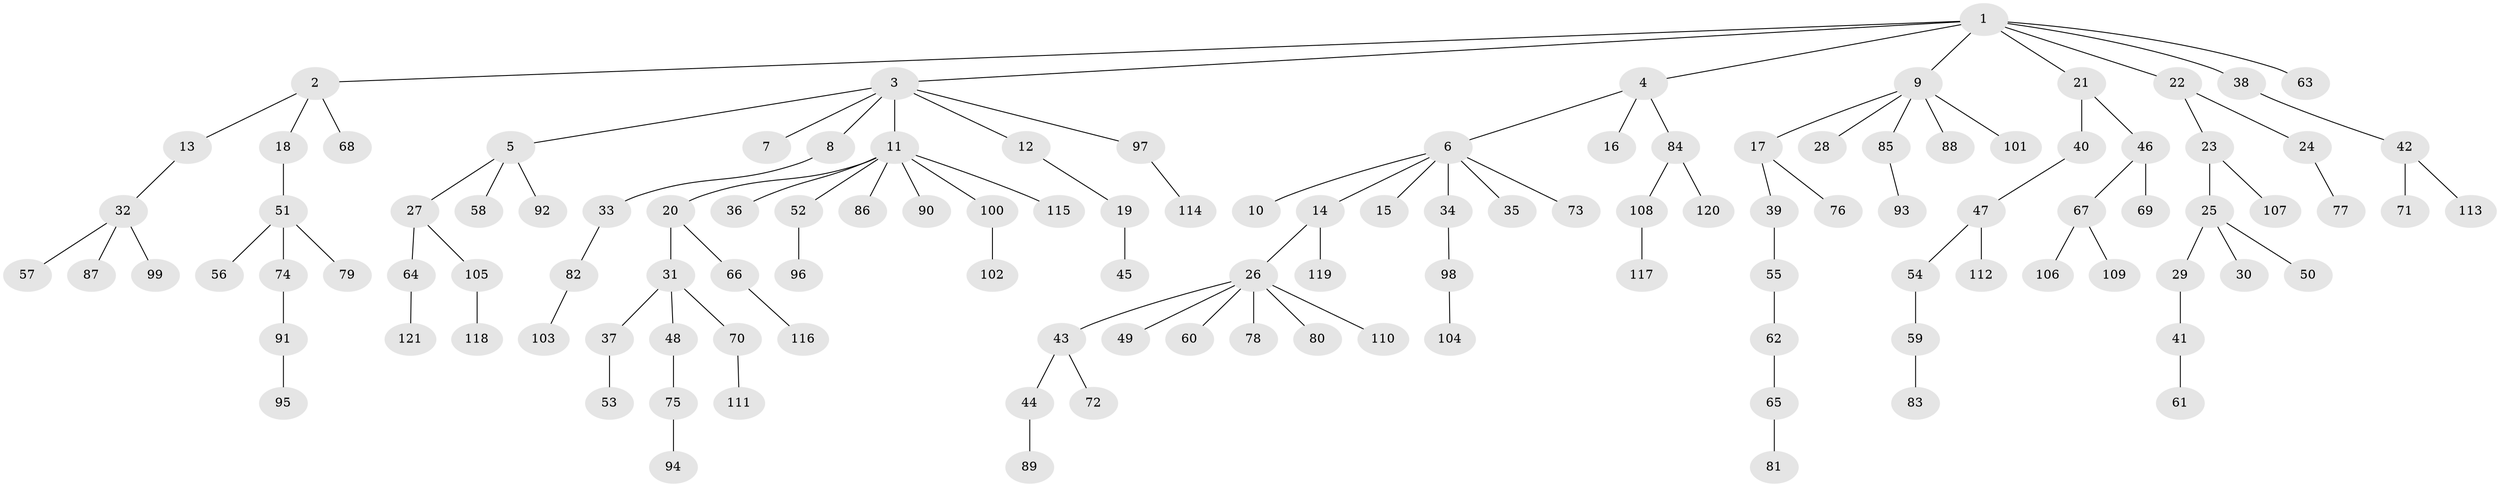 // coarse degree distribution, {11: 0.020833333333333332, 9: 0.020833333333333332, 4: 0.020833333333333332, 3: 0.125, 1: 0.6041666666666666, 5: 0.020833333333333332, 2: 0.1875}
// Generated by graph-tools (version 1.1) at 2025/19/03/04/25 18:19:05]
// undirected, 121 vertices, 120 edges
graph export_dot {
graph [start="1"]
  node [color=gray90,style=filled];
  1;
  2;
  3;
  4;
  5;
  6;
  7;
  8;
  9;
  10;
  11;
  12;
  13;
  14;
  15;
  16;
  17;
  18;
  19;
  20;
  21;
  22;
  23;
  24;
  25;
  26;
  27;
  28;
  29;
  30;
  31;
  32;
  33;
  34;
  35;
  36;
  37;
  38;
  39;
  40;
  41;
  42;
  43;
  44;
  45;
  46;
  47;
  48;
  49;
  50;
  51;
  52;
  53;
  54;
  55;
  56;
  57;
  58;
  59;
  60;
  61;
  62;
  63;
  64;
  65;
  66;
  67;
  68;
  69;
  70;
  71;
  72;
  73;
  74;
  75;
  76;
  77;
  78;
  79;
  80;
  81;
  82;
  83;
  84;
  85;
  86;
  87;
  88;
  89;
  90;
  91;
  92;
  93;
  94;
  95;
  96;
  97;
  98;
  99;
  100;
  101;
  102;
  103;
  104;
  105;
  106;
  107;
  108;
  109;
  110;
  111;
  112;
  113;
  114;
  115;
  116;
  117;
  118;
  119;
  120;
  121;
  1 -- 2;
  1 -- 3;
  1 -- 4;
  1 -- 9;
  1 -- 21;
  1 -- 22;
  1 -- 38;
  1 -- 63;
  2 -- 13;
  2 -- 18;
  2 -- 68;
  3 -- 5;
  3 -- 7;
  3 -- 8;
  3 -- 11;
  3 -- 12;
  3 -- 97;
  4 -- 6;
  4 -- 16;
  4 -- 84;
  5 -- 27;
  5 -- 58;
  5 -- 92;
  6 -- 10;
  6 -- 14;
  6 -- 15;
  6 -- 34;
  6 -- 35;
  6 -- 73;
  8 -- 33;
  9 -- 17;
  9 -- 28;
  9 -- 85;
  9 -- 88;
  9 -- 101;
  11 -- 20;
  11 -- 36;
  11 -- 52;
  11 -- 86;
  11 -- 90;
  11 -- 100;
  11 -- 115;
  12 -- 19;
  13 -- 32;
  14 -- 26;
  14 -- 119;
  17 -- 39;
  17 -- 76;
  18 -- 51;
  19 -- 45;
  20 -- 31;
  20 -- 66;
  21 -- 40;
  21 -- 46;
  22 -- 23;
  22 -- 24;
  23 -- 25;
  23 -- 107;
  24 -- 77;
  25 -- 29;
  25 -- 30;
  25 -- 50;
  26 -- 43;
  26 -- 49;
  26 -- 60;
  26 -- 78;
  26 -- 80;
  26 -- 110;
  27 -- 64;
  27 -- 105;
  29 -- 41;
  31 -- 37;
  31 -- 48;
  31 -- 70;
  32 -- 57;
  32 -- 87;
  32 -- 99;
  33 -- 82;
  34 -- 98;
  37 -- 53;
  38 -- 42;
  39 -- 55;
  40 -- 47;
  41 -- 61;
  42 -- 71;
  42 -- 113;
  43 -- 44;
  43 -- 72;
  44 -- 89;
  46 -- 67;
  46 -- 69;
  47 -- 54;
  47 -- 112;
  48 -- 75;
  51 -- 56;
  51 -- 74;
  51 -- 79;
  52 -- 96;
  54 -- 59;
  55 -- 62;
  59 -- 83;
  62 -- 65;
  64 -- 121;
  65 -- 81;
  66 -- 116;
  67 -- 106;
  67 -- 109;
  70 -- 111;
  74 -- 91;
  75 -- 94;
  82 -- 103;
  84 -- 108;
  84 -- 120;
  85 -- 93;
  91 -- 95;
  97 -- 114;
  98 -- 104;
  100 -- 102;
  105 -- 118;
  108 -- 117;
}

